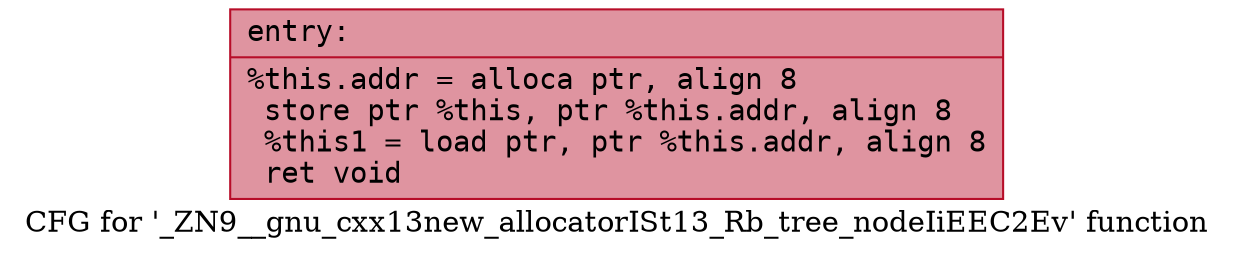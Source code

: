 digraph "CFG for '_ZN9__gnu_cxx13new_allocatorISt13_Rb_tree_nodeIiEEC2Ev' function" {
	label="CFG for '_ZN9__gnu_cxx13new_allocatorISt13_Rb_tree_nodeIiEEC2Ev' function";

	Node0x55aea91c7e10 [shape=record,color="#b70d28ff", style=filled, fillcolor="#b70d2870" fontname="Courier",label="{entry:\l|  %this.addr = alloca ptr, align 8\l  store ptr %this, ptr %this.addr, align 8\l  %this1 = load ptr, ptr %this.addr, align 8\l  ret void\l}"];
}
